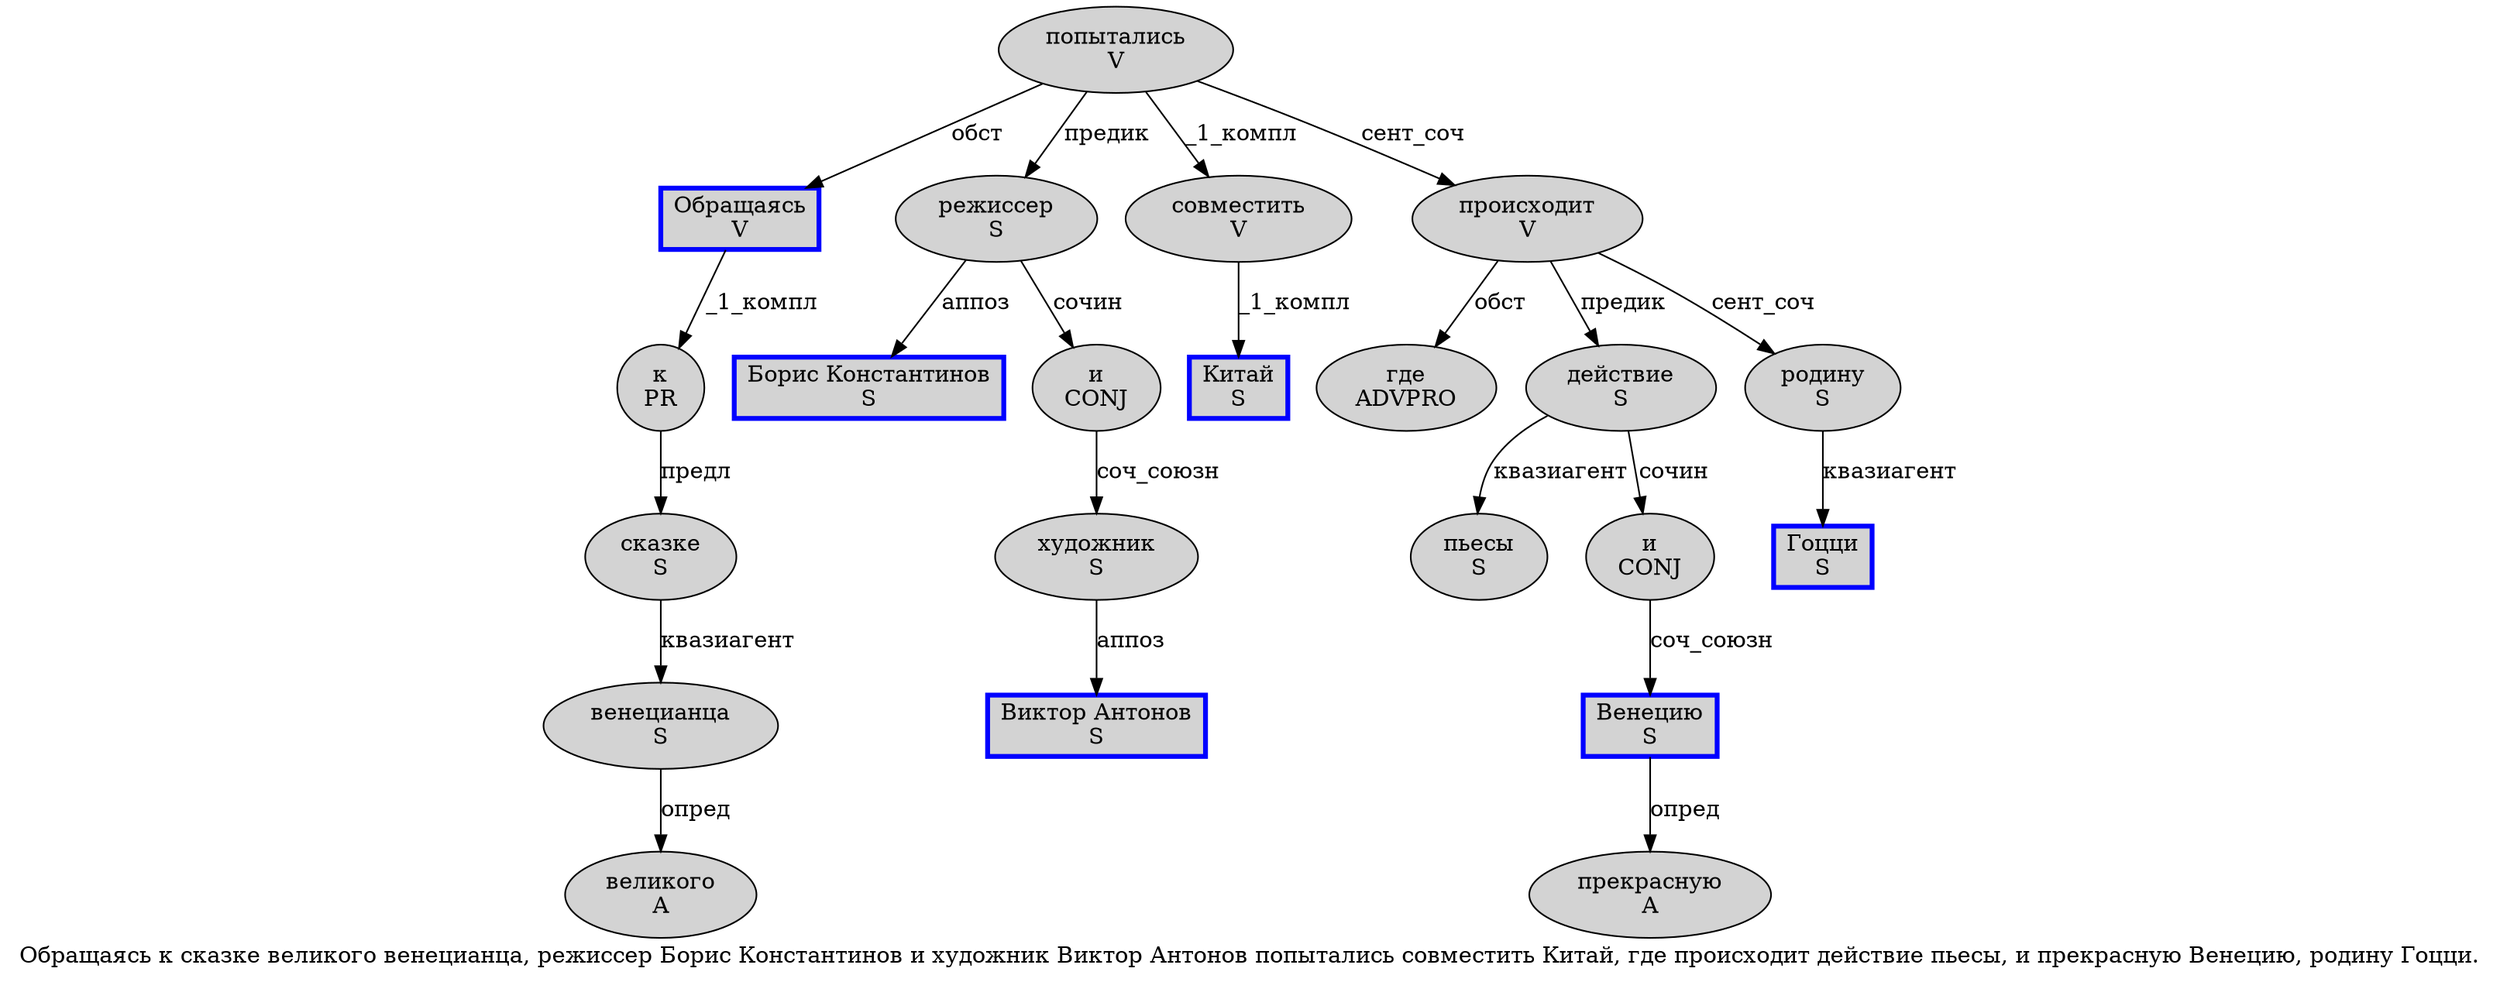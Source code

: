 digraph SENTENCE_758 {
	graph [label="Обращаясь к сказке великого венецианца, режиссер Борис Константинов и художник Виктор Антонов попытались совместить Китай, где происходит действие пьесы, и прекрасную Венецию, родину Гоцци."]
	node [style=filled]
		0 [label="Обращаясь
V" color=blue fillcolor=lightgray penwidth=3 shape=box]
		1 [label="к
PR" color="" fillcolor=lightgray penwidth=1 shape=ellipse]
		2 [label="сказке
S" color="" fillcolor=lightgray penwidth=1 shape=ellipse]
		3 [label="великого
A" color="" fillcolor=lightgray penwidth=1 shape=ellipse]
		4 [label="венецианца
S" color="" fillcolor=lightgray penwidth=1 shape=ellipse]
		6 [label="режиссер
S" color="" fillcolor=lightgray penwidth=1 shape=ellipse]
		7 [label="Борис Константинов
S" color=blue fillcolor=lightgray penwidth=3 shape=box]
		8 [label="и
CONJ" color="" fillcolor=lightgray penwidth=1 shape=ellipse]
		9 [label="художник
S" color="" fillcolor=lightgray penwidth=1 shape=ellipse]
		10 [label="Виктор Антонов
S" color=blue fillcolor=lightgray penwidth=3 shape=box]
		11 [label="попытались
V" color="" fillcolor=lightgray penwidth=1 shape=ellipse]
		12 [label="совместить
V" color="" fillcolor=lightgray penwidth=1 shape=ellipse]
		13 [label="Китай
S" color=blue fillcolor=lightgray penwidth=3 shape=box]
		15 [label="где
ADVPRO" color="" fillcolor=lightgray penwidth=1 shape=ellipse]
		16 [label="происходит
V" color="" fillcolor=lightgray penwidth=1 shape=ellipse]
		17 [label="действие
S" color="" fillcolor=lightgray penwidth=1 shape=ellipse]
		18 [label="пьесы
S" color="" fillcolor=lightgray penwidth=1 shape=ellipse]
		20 [label="и
CONJ" color="" fillcolor=lightgray penwidth=1 shape=ellipse]
		21 [label="прекрасную
A" color="" fillcolor=lightgray penwidth=1 shape=ellipse]
		22 [label="Венецию
S" color=blue fillcolor=lightgray penwidth=3 shape=box]
		24 [label="родину
S" color="" fillcolor=lightgray penwidth=1 shape=ellipse]
		25 [label="Гоцци
S" color=blue fillcolor=lightgray penwidth=3 shape=box]
			8 -> 9 [label="соч_союзн"]
			12 -> 13 [label="_1_компл"]
			2 -> 4 [label="квазиагент"]
			22 -> 21 [label="опред"]
			17 -> 18 [label="квазиагент"]
			17 -> 20 [label="сочин"]
			0 -> 1 [label="_1_компл"]
			20 -> 22 [label="соч_союзн"]
			24 -> 25 [label="квазиагент"]
			4 -> 3 [label="опред"]
			9 -> 10 [label="аппоз"]
			16 -> 15 [label="обст"]
			16 -> 17 [label="предик"]
			16 -> 24 [label="сент_соч"]
			1 -> 2 [label="предл"]
			11 -> 0 [label="обст"]
			11 -> 6 [label="предик"]
			11 -> 12 [label="_1_компл"]
			11 -> 16 [label="сент_соч"]
			6 -> 7 [label="аппоз"]
			6 -> 8 [label="сочин"]
}